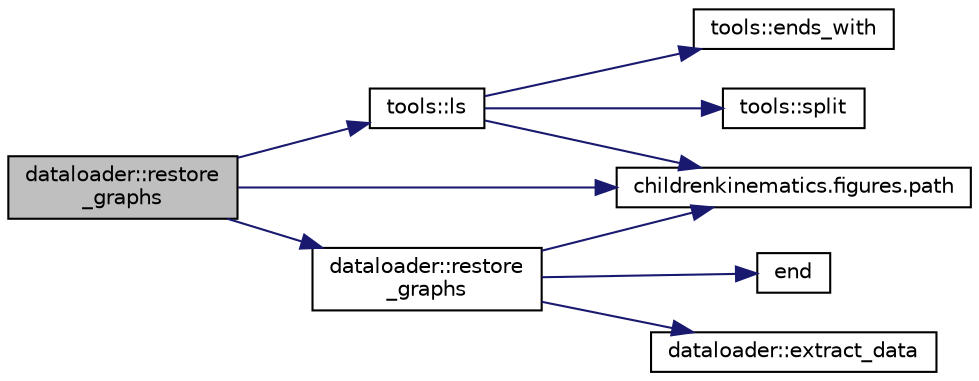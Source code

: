 digraph "dataloader::restore_graphs"
{
 // INTERACTIVE_SVG=YES
 // LATEX_PDF_SIZE
  edge [fontname="Helvetica",fontsize="10",labelfontname="Helvetica",labelfontsize="10"];
  node [fontname="Helvetica",fontsize="10",shape=record];
  rankdir="LR";
  Node1 [label="dataloader::restore\l_graphs",height=0.2,width=0.4,color="black", fillcolor="grey75", style="filled", fontcolor="black",tooltip=" "];
  Node1 -> Node2 [color="midnightblue",fontsize="10",style="solid",fontname="Helvetica"];
  Node2 [label="tools::ls",height=0.2,width=0.4,color="black", fillcolor="white", style="filled",URL="$classtools.html#a5ab0f2cc351dd97951358ebe19e9c18d",tooltip="Lists files in a directory, optionally filtered by extension."];
  Node2 -> Node3 [color="midnightblue",fontsize="10",style="solid",fontname="Helvetica"];
  Node3 [label="tools::ends_with",height=0.2,width=0.4,color="black", fillcolor="white", style="filled",URL="$classtools.html#a3d538da5310467c9321b27cd6a75b9af",tooltip="Checks if a string ends with a specific substring."];
  Node2 -> Node4 [color="midnightblue",fontsize="10",style="solid",fontname="Helvetica"];
  Node4 [label="childrenkinematics.figures.path",height=0.2,width=0.4,color="black", fillcolor="white", style="filled",URL="$namespacechildrenkinematics_1_1figures.html#a4b217acaa3fe7d5c60c04978cbf782dc",tooltip=" "];
  Node2 -> Node5 [color="midnightblue",fontsize="10",style="solid",fontname="Helvetica"];
  Node5 [label="tools::split",height=0.2,width=0.4,color="black", fillcolor="white", style="filled",URL="$classtools.html#a352a6965f2f3c768f0f4ecd1f978fcc0",tooltip="Splits a string into a vector of substrings based on a delimiter."];
  Node1 -> Node4 [color="midnightblue",fontsize="10",style="solid",fontname="Helvetica"];
  Node1 -> Node6 [color="midnightblue",fontsize="10",style="solid",fontname="Helvetica"];
  Node6 [label="dataloader::restore\l_graphs",height=0.2,width=0.4,color="black", fillcolor="white", style="filled",URL="$classdataloader.html#aed6ec872879a44ecfa9ae1c2188690a8",tooltip=" "];
  Node6 -> Node7 [color="midnightblue",fontsize="10",style="solid",fontname="Helvetica"];
  Node7 [label="end",height=0.2,width=0.4,color="black", fillcolor="white", style="filled",URL="$_3name_4_8h.html#a64e9fa75beda50a9e8400ee0d4e61984",tooltip=" "];
  Node6 -> Node8 [color="midnightblue",fontsize="10",style="solid",fontname="Helvetica"];
  Node8 [label="dataloader::extract_data",height=0.2,width=0.4,color="black", fillcolor="white", style="filled",URL="$classdataloader.html#a281bac1652b78652581bad461b1cc966",tooltip=" "];
  Node6 -> Node4 [color="midnightblue",fontsize="10",style="solid",fontname="Helvetica"];
}
